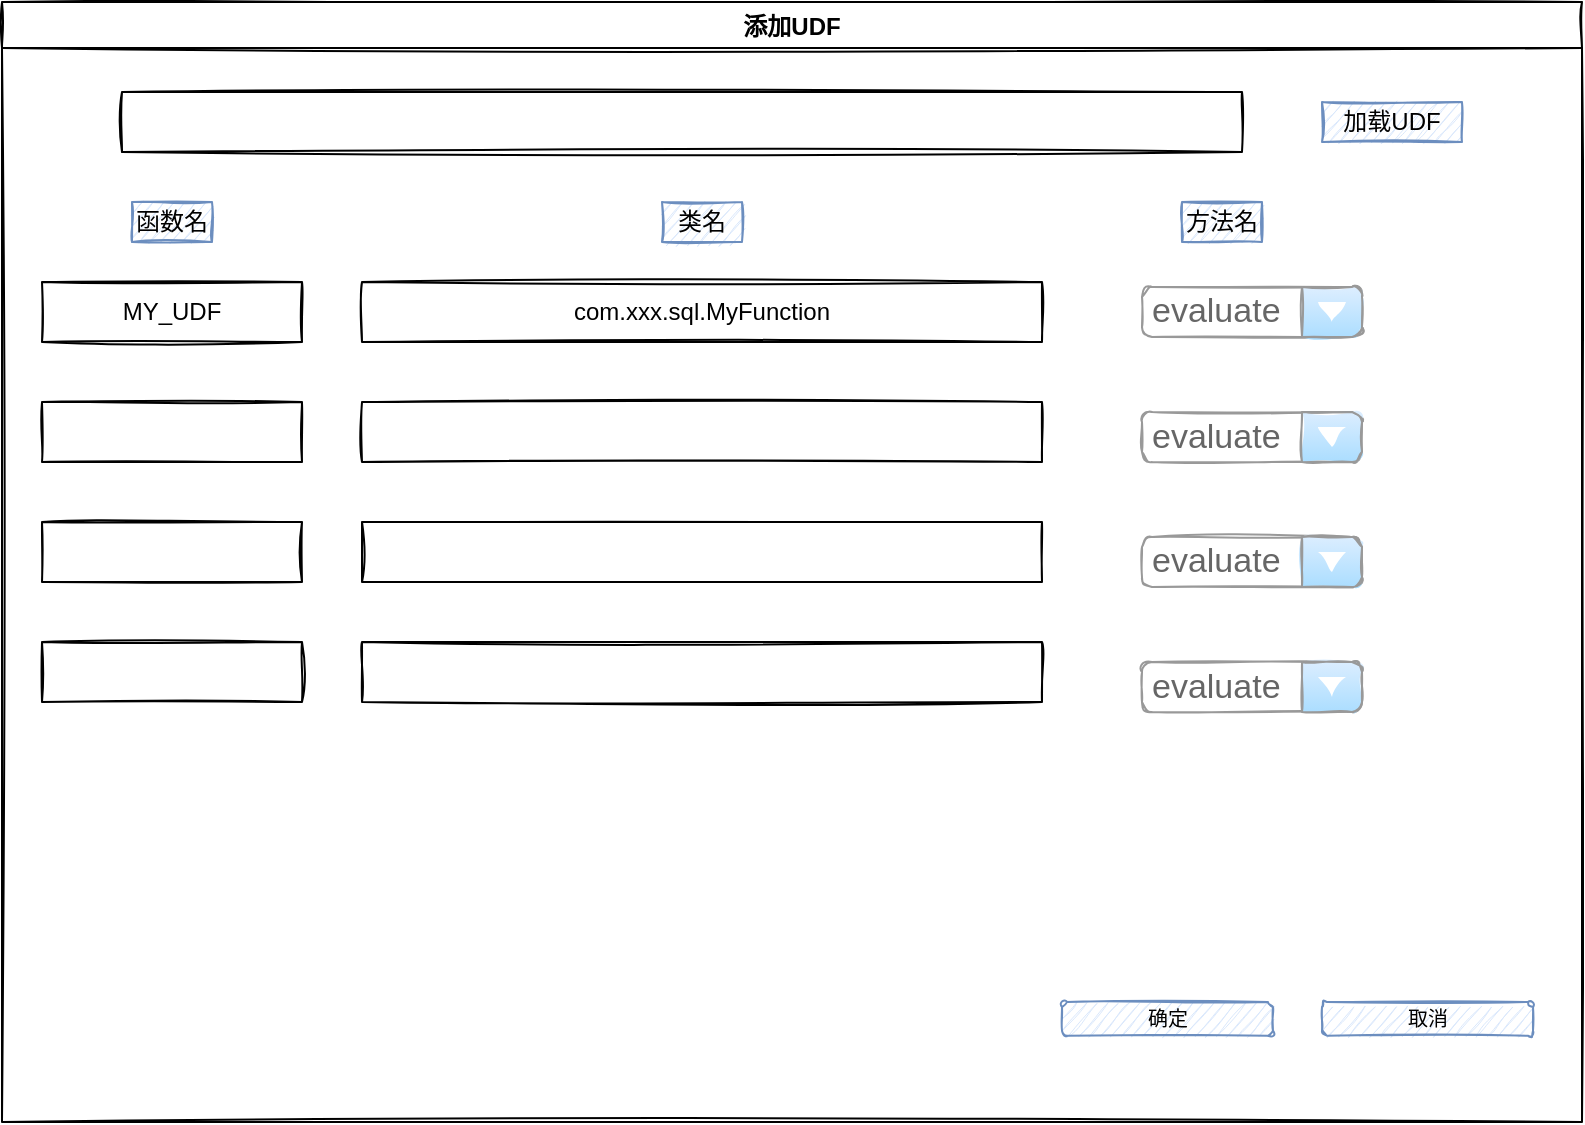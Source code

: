 <mxfile version="15.0.6" type="github"><diagram id="4iuk9C3c1TCA9W_Shy5l" name="第 1 页"><mxGraphModel dx="2012" dy="635" grid="1" gridSize="10" guides="1" tooltips="1" connect="1" arrows="1" fold="1" page="1" pageScale="1" pageWidth="827" pageHeight="1169" math="0" shadow="0"><root><mxCell id="0"/><mxCell id="1" parent="0"/><mxCell id="2UPqbbec-4hA788skLOh-12" value="添加UDF" style="swimlane;sketch=1;" vertex="1" parent="1"><mxGeometry x="-180" y="180" width="790" height="560" as="geometry"/></mxCell><mxCell id="2UPqbbec-4hA788skLOh-27" value="com.xxx.sql.MyFunction" style="rounded=0;whiteSpace=wrap;html=1;sketch=1;" vertex="1" parent="2UPqbbec-4hA788skLOh-12"><mxGeometry x="180" y="140" width="340" height="30" as="geometry"/></mxCell><mxCell id="2UPqbbec-4hA788skLOh-28" value="函数名" style="text;html=1;strokeColor=#6c8ebf;fillColor=#dae8fc;align=center;verticalAlign=middle;whiteSpace=wrap;rounded=0;sketch=1;" vertex="1" parent="2UPqbbec-4hA788skLOh-12"><mxGeometry x="65" y="100" width="40" height="20" as="geometry"/></mxCell><mxCell id="2UPqbbec-4hA788skLOh-29" value="类名" style="text;html=1;strokeColor=#6c8ebf;fillColor=#dae8fc;align=center;verticalAlign=middle;whiteSpace=wrap;rounded=0;sketch=1;" vertex="1" parent="2UPqbbec-4hA788skLOh-12"><mxGeometry x="330" y="100" width="40" height="20" as="geometry"/></mxCell><mxCell id="2UPqbbec-4hA788skLOh-30" value="MY_UDF" style="rounded=0;whiteSpace=wrap;html=1;sketch=1;" vertex="1" parent="2UPqbbec-4hA788skLOh-12"><mxGeometry x="20" y="140" width="130" height="30" as="geometry"/></mxCell><mxCell id="2UPqbbec-4hA788skLOh-32" value="方法名" style="text;html=1;strokeColor=#6c8ebf;fillColor=#dae8fc;align=center;verticalAlign=middle;whiteSpace=wrap;rounded=0;sketch=1;" vertex="1" parent="2UPqbbec-4hA788skLOh-12"><mxGeometry x="590" y="100" width="40" height="20" as="geometry"/></mxCell><mxCell id="2UPqbbec-4hA788skLOh-41" value="加载UDF" style="text;html=1;strokeColor=#6c8ebf;fillColor=#dae8fc;align=center;verticalAlign=middle;whiteSpace=wrap;rounded=0;sketch=1;" vertex="1" parent="2UPqbbec-4hA788skLOh-12"><mxGeometry x="660" y="50" width="70" height="20" as="geometry"/></mxCell><mxCell id="2UPqbbec-4hA788skLOh-40" value="" style="rounded=0;whiteSpace=wrap;html=1;sketch=1;" vertex="1" parent="2UPqbbec-4hA788skLOh-12"><mxGeometry x="60" y="45" width="560" height="30" as="geometry"/></mxCell><mxCell id="2UPqbbec-4hA788skLOh-43" value="" style="rounded=0;whiteSpace=wrap;html=1;sketch=1;" vertex="1" parent="2UPqbbec-4hA788skLOh-12"><mxGeometry x="180" y="200" width="340" height="30" as="geometry"/></mxCell><mxCell id="2UPqbbec-4hA788skLOh-44" value="" style="rounded=0;whiteSpace=wrap;html=1;sketch=1;" vertex="1" parent="2UPqbbec-4hA788skLOh-12"><mxGeometry x="20" y="200" width="130" height="30" as="geometry"/></mxCell><mxCell id="2UPqbbec-4hA788skLOh-52" value="evaluate" style="strokeWidth=1;shadow=0;dashed=0;align=center;html=1;shape=mxgraph.mockup.forms.comboBox;strokeColor=#999999;fillColor=#ddeeff;align=left;fillColor2=#aaddff;mainText=;fontColor=#666666;fontSize=17;spacingLeft=3;sketch=1;" vertex="1" parent="2UPqbbec-4hA788skLOh-12"><mxGeometry x="570" y="142.5" width="110" height="25" as="geometry"/></mxCell><mxCell id="2UPqbbec-4hA788skLOh-53" value="evaluate" style="strokeWidth=1;shadow=0;dashed=0;align=center;html=1;shape=mxgraph.mockup.forms.comboBox;strokeColor=#999999;fillColor=#ddeeff;align=left;fillColor2=#aaddff;mainText=;fontColor=#666666;fontSize=17;spacingLeft=3;sketch=1;" vertex="1" parent="2UPqbbec-4hA788skLOh-12"><mxGeometry x="570" y="205" width="110" height="25" as="geometry"/></mxCell><mxCell id="2UPqbbec-4hA788skLOh-54" value="evaluate" style="strokeWidth=1;shadow=0;dashed=0;align=center;html=1;shape=mxgraph.mockup.forms.comboBox;strokeColor=#999999;fillColor=#ddeeff;align=left;fillColor2=#aaddff;mainText=;fontColor=#666666;fontSize=17;spacingLeft=3;sketch=1;" vertex="1" parent="2UPqbbec-4hA788skLOh-12"><mxGeometry x="570" y="267.5" width="110" height="25" as="geometry"/></mxCell><mxCell id="2UPqbbec-4hA788skLOh-55" value="evaluate" style="strokeWidth=1;shadow=0;dashed=0;align=center;html=1;shape=mxgraph.mockup.forms.comboBox;strokeColor=#999999;fillColor=#ddeeff;align=left;fillColor2=#aaddff;mainText=;fontColor=#666666;fontSize=17;spacingLeft=3;sketch=1;" vertex="1" parent="2UPqbbec-4hA788skLOh-12"><mxGeometry x="570" y="330" width="110" height="25" as="geometry"/></mxCell><mxCell id="2UPqbbec-4hA788skLOh-57" value="" style="shape=image;html=1;verticalAlign=top;verticalLabelPosition=bottom;labelBackgroundColor=#ffffff;imageAspect=0;aspect=fixed;image=https://cdn3.iconfinder.com/data/icons/flat-actions-icons-9/792/Tick_Mark_Dark-128.png;sketch=1;" vertex="1" parent="2UPqbbec-4hA788skLOh-12"><mxGeometry x="720" y="136" width="38" height="38" as="geometry"/></mxCell><mxCell id="2UPqbbec-4hA788skLOh-58" value="" style="shape=image;html=1;verticalAlign=top;verticalLabelPosition=bottom;labelBackgroundColor=#ffffff;imageAspect=0;aspect=fixed;image=https://cdn3.iconfinder.com/data/icons/flat-actions-icons-9/792/Tick_Mark_Dark-128.png;sketch=1;" vertex="1" parent="2UPqbbec-4hA788skLOh-12"><mxGeometry x="720" y="200" width="38" height="38" as="geometry"/></mxCell><mxCell id="2UPqbbec-4hA788skLOh-59" value="" style="shape=image;html=1;verticalAlign=top;verticalLabelPosition=bottom;labelBackgroundColor=#ffffff;imageAspect=0;aspect=fixed;image=https://cdn3.iconfinder.com/data/icons/flat-actions-icons-9/792/Tick_Mark_Dark-128.png;sketch=1;" vertex="1" parent="2UPqbbec-4hA788skLOh-12"><mxGeometry x="720" y="261" width="38" height="38" as="geometry"/></mxCell><mxCell id="2UPqbbec-4hA788skLOh-61" value="" style="shape=image;html=1;verticalAlign=top;verticalLabelPosition=bottom;labelBackgroundColor=#ffffff;imageAspect=0;aspect=fixed;image=https://cdn4.iconfinder.com/data/icons/icocentre-free-icons/114/f-cross_256-128.png;sketch=1;" vertex="1" parent="2UPqbbec-4hA788skLOh-12"><mxGeometry x="725" y="328.5" width="28" height="28" as="geometry"/></mxCell><mxCell id="2UPqbbec-4hA788skLOh-64" value="确定" style="rounded=1;html=1;shadow=0;dashed=0;whiteSpace=wrap;fontSize=10;fillColor=#dae8fc;align=center;strokeColor=#6c8ebf;sketch=1;" vertex="1" parent="2UPqbbec-4hA788skLOh-12"><mxGeometry x="530" y="500" width="105.5" height="16.88" as="geometry"/></mxCell><mxCell id="2UPqbbec-4hA788skLOh-68" value="" style="shape=image;html=1;verticalAlign=top;verticalLabelPosition=bottom;labelBackgroundColor=#ffffff;imageAspect=0;aspect=fixed;image=https://cdn4.iconfinder.com/data/icons/ionicons/512/icon-ios7-minus-outline-128.png;sketch=1;" vertex="1" parent="2UPqbbec-4hA788skLOh-12"><mxGeometry x="691" y="140" width="29" height="29" as="geometry"/></mxCell><mxCell id="2UPqbbec-4hA788skLOh-69" value="" style="shape=image;html=1;verticalAlign=top;verticalLabelPosition=bottom;labelBackgroundColor=#ffffff;imageAspect=0;aspect=fixed;image=https://cdn4.iconfinder.com/data/icons/ionicons/512/icon-ios7-minus-outline-128.png;sketch=1;" vertex="1" parent="2UPqbbec-4hA788skLOh-12"><mxGeometry x="691" y="204.5" width="29" height="29" as="geometry"/></mxCell><mxCell id="2UPqbbec-4hA788skLOh-70" value="" style="shape=image;html=1;verticalAlign=top;verticalLabelPosition=bottom;labelBackgroundColor=#ffffff;imageAspect=0;aspect=fixed;image=https://cdn4.iconfinder.com/data/icons/ionicons/512/icon-ios7-minus-outline-128.png;sketch=1;" vertex="1" parent="2UPqbbec-4hA788skLOh-12"><mxGeometry x="691" y="265.5" width="29" height="29" as="geometry"/></mxCell><mxCell id="2UPqbbec-4hA788skLOh-71" value="" style="shape=image;html=1;verticalAlign=top;verticalLabelPosition=bottom;labelBackgroundColor=#ffffff;imageAspect=0;aspect=fixed;image=https://cdn4.iconfinder.com/data/icons/ionicons/512/icon-ios7-minus-outline-128.png;sketch=1;" vertex="1" parent="2UPqbbec-4hA788skLOh-12"><mxGeometry x="690" y="328.5" width="29" height="29" as="geometry"/></mxCell><mxCell id="2UPqbbec-4hA788skLOh-46" value="" style="rounded=0;whiteSpace=wrap;html=1;sketch=1;" vertex="1" parent="1"><mxGeometry y="440" width="340" height="30" as="geometry"/></mxCell><mxCell id="2UPqbbec-4hA788skLOh-47" value="" style="rounded=0;whiteSpace=wrap;html=1;sketch=1;" vertex="1" parent="1"><mxGeometry x="-160" y="440" width="130" height="30" as="geometry"/></mxCell><mxCell id="2UPqbbec-4hA788skLOh-49" value="" style="rounded=0;whiteSpace=wrap;html=1;sketch=1;" vertex="1" parent="1"><mxGeometry y="500" width="340" height="30" as="geometry"/></mxCell><mxCell id="2UPqbbec-4hA788skLOh-50" value="" style="rounded=0;whiteSpace=wrap;html=1;sketch=1;" vertex="1" parent="1"><mxGeometry x="-160" y="500" width="130" height="30" as="geometry"/></mxCell><mxCell id="2UPqbbec-4hA788skLOh-66" value="取消" style="rounded=1;html=1;shadow=0;dashed=0;whiteSpace=wrap;fontSize=10;fillColor=#dae8fc;align=center;strokeColor=#6c8ebf;sketch=1;" vertex="1" parent="1"><mxGeometry x="480" y="680" width="105.5" height="16.88" as="geometry"/></mxCell></root></mxGraphModel></diagram></mxfile>